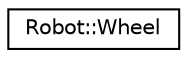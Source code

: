 digraph "Graphical Class Hierarchy"
{
 // INTERACTIVE_SVG=YES
  edge [fontname="Helvetica",fontsize="10",labelfontname="Helvetica",labelfontsize="10"];
  node [fontname="Helvetica",fontsize="10",shape=record];
  rankdir="LR";
  Node1 [label="Robot::Wheel",height=0.2,width=0.4,color="black", fillcolor="white", style="filled",URL="$dd/d2c/class_robot_1_1_wheel.html"];
}
